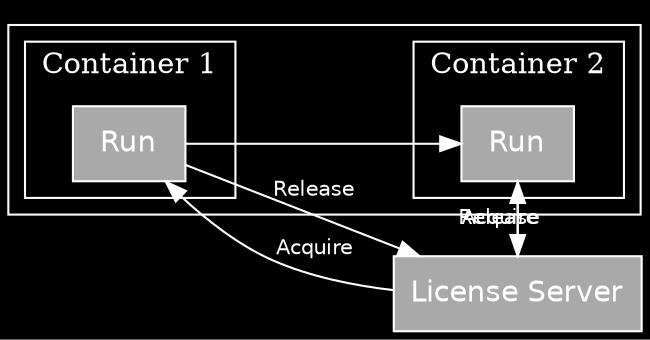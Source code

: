 digraph tf {
  graph [bgcolor="black", color="white", fontcolor="white"]
  node [shape=box, fontname=Helvetica, fillcolor="darkgray", style=filled, fontcolor="white", color="white"]
  edge [fontname=Helvetica, fontsize=10, color="white", fontcolor="white"]
  rankdir="LR";
  
  subgraph cluster_rsp {
      subgraph cluster_0 {
          r1 [label = "Run"];
          label = "Container 1";
      }
      subgraph cluster_1 {
          r2 [label = "Run"];
          label = "Container 2";
      }
  }
  
  s [label = "License Server"];
  r1 -> s [label = "Release"];
  r2 -> s [label = "Release"];
  s -> r2 [label = "Acquire"];
  s -> r1 [label = "Acquire"]

  r1 -> r2 [lhead=cluster_0,ltail=cluster_1];
}
